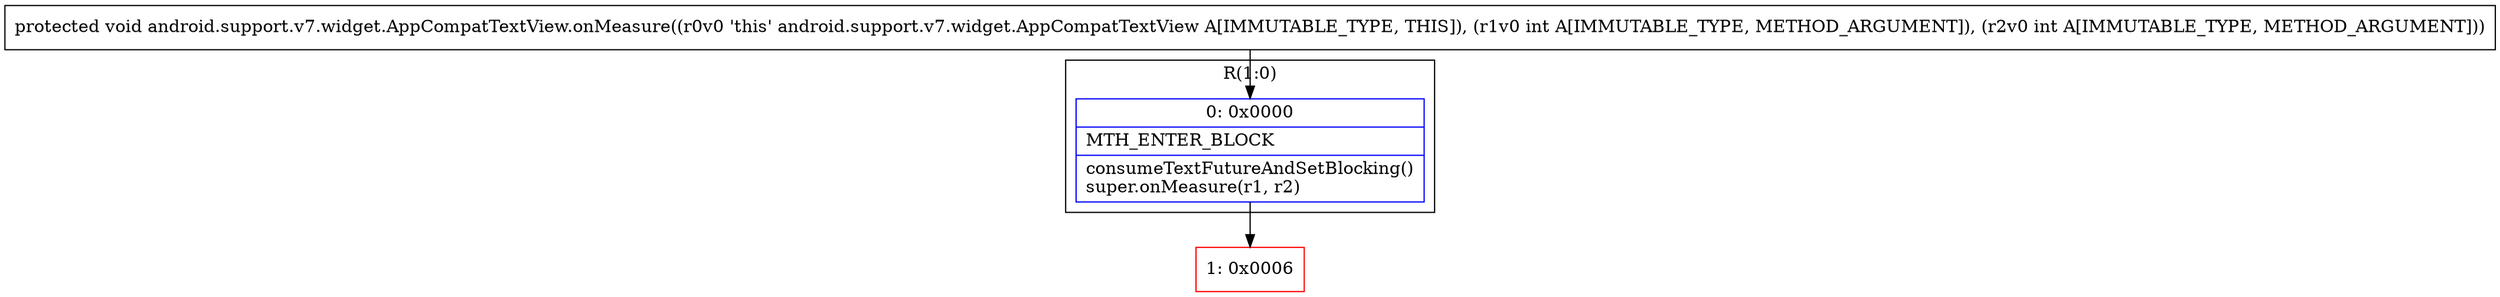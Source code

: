 digraph "CFG forandroid.support.v7.widget.AppCompatTextView.onMeasure(II)V" {
subgraph cluster_Region_1826157220 {
label = "R(1:0)";
node [shape=record,color=blue];
Node_0 [shape=record,label="{0\:\ 0x0000|MTH_ENTER_BLOCK\l|consumeTextFutureAndSetBlocking()\lsuper.onMeasure(r1, r2)\l}"];
}
Node_1 [shape=record,color=red,label="{1\:\ 0x0006}"];
MethodNode[shape=record,label="{protected void android.support.v7.widget.AppCompatTextView.onMeasure((r0v0 'this' android.support.v7.widget.AppCompatTextView A[IMMUTABLE_TYPE, THIS]), (r1v0 int A[IMMUTABLE_TYPE, METHOD_ARGUMENT]), (r2v0 int A[IMMUTABLE_TYPE, METHOD_ARGUMENT])) }"];
MethodNode -> Node_0;
Node_0 -> Node_1;
}

